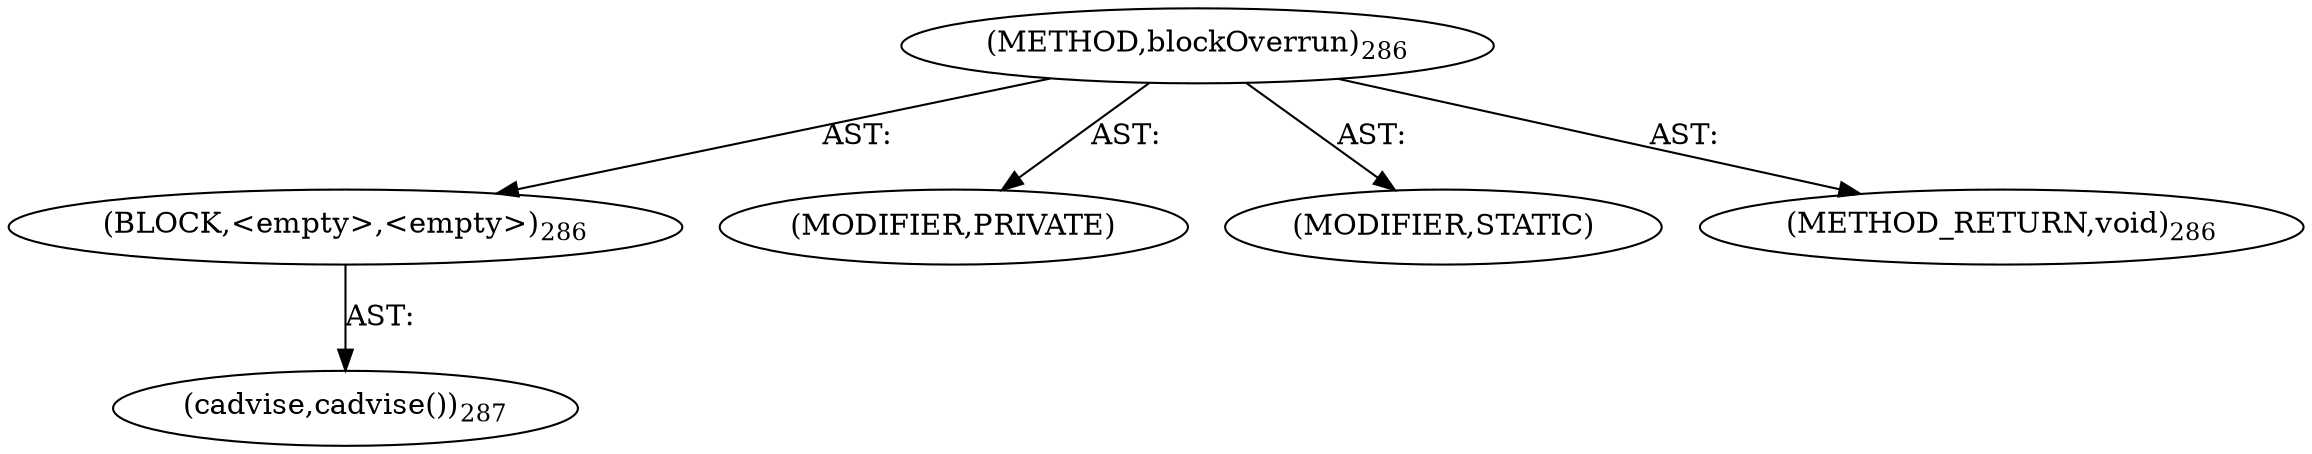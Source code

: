 digraph "blockOverrun" {  
"111669149707" [label = <(METHOD,blockOverrun)<SUB>286</SUB>> ]
"25769803803" [label = <(BLOCK,&lt;empty&gt;,&lt;empty&gt;)<SUB>286</SUB>> ]
"30064771264" [label = <(cadvise,cadvise())<SUB>287</SUB>> ]
"133143986240" [label = <(MODIFIER,PRIVATE)> ]
"133143986241" [label = <(MODIFIER,STATIC)> ]
"128849018891" [label = <(METHOD_RETURN,void)<SUB>286</SUB>> ]
  "111669149707" -> "25769803803"  [ label = "AST: "] 
  "111669149707" -> "133143986240"  [ label = "AST: "] 
  "111669149707" -> "133143986241"  [ label = "AST: "] 
  "111669149707" -> "128849018891"  [ label = "AST: "] 
  "25769803803" -> "30064771264"  [ label = "AST: "] 
}
